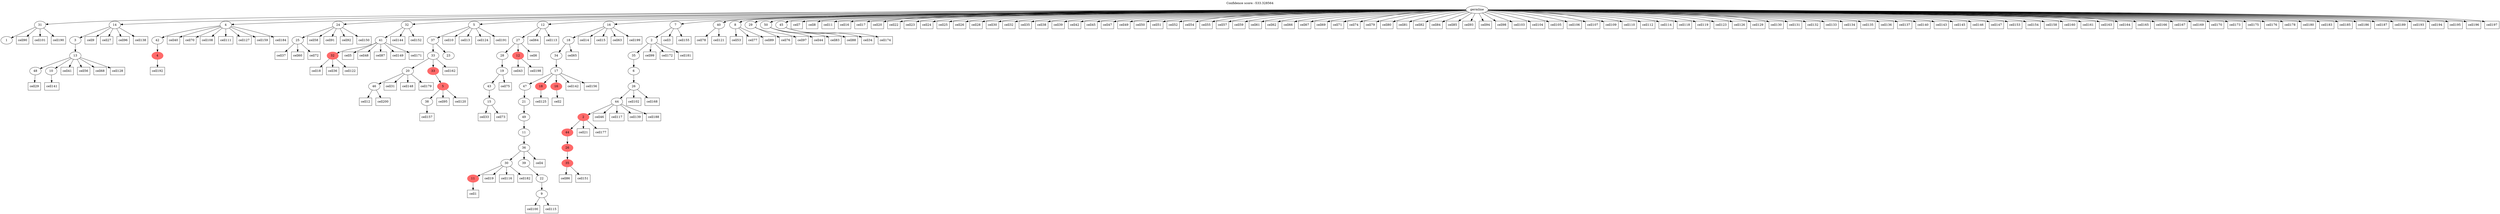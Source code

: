 digraph g {
	"61" -> "62";
	"62" [label="1"];
	"57" -> "58";
	"58" [label="48"];
	"57" -> "59";
	"59" [label="10"];
	"56" -> "57";
	"57" [label="13"];
	"55" -> "56";
	"56" [label="3"];
	"51" -> "52";
	"52" [color=indianred1, style=filled, label="4"];
	"50" -> "51";
	"51" [label="42"];
	"48" -> "49";
	"49" [label="25"];
	"46" -> "47";
	"47" [color=indianred1, style=filled, label="32"];
	"45" -> "46";
	"46" [label="41"];
	"41" -> "42";
	"42" [label="46"];
	"39" -> "40";
	"40" [label="38"];
	"38" -> "39";
	"39" [color=indianred1, style=filled, label="5"];
	"37" -> "38";
	"38" [color=indianred1, style=filled, label="33"];
	"37" -> "41";
	"41" [label="20"];
	"36" -> "37";
	"37" [label="33"];
	"36" -> "43";
	"43" [label="23"];
	"35" -> "36";
	"36" [label="37"];
	"32" -> "33";
	"33" [label="15"];
	"31" -> "32";
	"32" [label="43"];
	"30" -> "31";
	"31" [label="19"];
	"29" -> "30";
	"30" [label="28"];
	"29" -> "34";
	"34" [color=indianred1, style=filled, label="12"];
	"28" -> "29";
	"29" [label="27"];
	"24" -> "25";
	"25" [color=indianred1, style=filled, label="11"];
	"22" -> "23";
	"23" [label="9"];
	"21" -> "22";
	"22" [label="22"];
	"20" -> "21";
	"21" [label="39"];
	"20" -> "24";
	"24" [label="30"];
	"19" -> "20";
	"20" [label="36"];
	"18" -> "19";
	"19" [label="11"];
	"17" -> "18";
	"18" [label="49"];
	"16" -> "17";
	"17" [label="21"];
	"14" -> "15";
	"15" [color=indianred1, style=filled, label="18"];
	"14" -> "16";
	"16" [label="47"];
	"14" -> "26";
	"26" [color=indianred1, style=filled, label="16"];
	"13" -> "14";
	"14" [label="17"];
	"12" -> "13";
	"13" [label="34"];
	"11" -> "12";
	"12" [label="18"];
	"9" -> "10";
	"10" [color=indianred1, style=filled, label="35"];
	"8" -> "9";
	"9" [color=indianred1, style=filled, label="26"];
	"7" -> "8";
	"8" [color=indianred1, style=filled, label="44"];
	"6" -> "7";
	"7" [color=indianred1, style=filled, label="2"];
	"5" -> "6";
	"6" [label="44"];
	"4" -> "5";
	"5" [label="26"];
	"3" -> "4";
	"4" [label="6"];
	"2" -> "3";
	"3" [label="35"];
	"1" -> "2";
	"2" [label="2"];
	"0" -> "1";
	"1" [label="7"];
	"0" -> "11";
	"11" [label="16"];
	"0" -> "27";
	"27" [label="40"];
	"0" -> "28";
	"28" [label="12"];
	"0" -> "35";
	"35" [label="5"];
	"0" -> "44";
	"44" [label="8"];
	"0" -> "45";
	"45" [label="32"];
	"0" -> "48";
	"48" [label="24"];
	"0" -> "50";
	"50" [label="4"];
	"0" -> "53";
	"53" [label="29"];
	"0" -> "54";
	"54" [label="50"];
	"0" -> "55";
	"55" [label="14"];
	"0" -> "60";
	"60" [label="45"];
	"0" -> "61";
	"61" [label="31"];
	"0" [label="germline"];
	"25" -> "cell1";
	"cell1" [shape=box];
	"26" -> "cell2";
	"cell2" [shape=box];
	"1" -> "cell3";
	"cell3" [shape=box];
	"20" -> "cell4";
	"cell4" [shape=box];
	"46" -> "cell5";
	"cell5" [shape=box];
	"29" -> "cell6";
	"cell6" [shape=box];
	"0" -> "cell7";
	"cell7" [shape=box];
	"0" -> "cell8";
	"cell8" [shape=box];
	"55" -> "cell9";
	"cell9" [shape=box];
	"35" -> "cell10";
	"cell10" [shape=box];
	"0" -> "cell11";
	"cell11" [shape=box];
	"42" -> "cell12";
	"cell12" [shape=box];
	"35" -> "cell13";
	"cell13" [shape=box];
	"11" -> "cell14";
	"cell14" [shape=box];
	"11" -> "cell15";
	"cell15" [shape=box];
	"0" -> "cell16";
	"cell16" [shape=box];
	"0" -> "cell17";
	"cell17" [shape=box];
	"47" -> "cell18";
	"cell18" [shape=box];
	"24" -> "cell19";
	"cell19" [shape=box];
	"0" -> "cell20";
	"cell20" [shape=box];
	"7" -> "cell21";
	"cell21" [shape=box];
	"0" -> "cell22";
	"cell22" [shape=box];
	"0" -> "cell23";
	"cell23" [shape=box];
	"0" -> "cell24";
	"cell24" [shape=box];
	"0" -> "cell25";
	"cell25" [shape=box];
	"0" -> "cell26";
	"cell26" [shape=box];
	"55" -> "cell27";
	"cell27" [shape=box];
	"0" -> "cell28";
	"cell28" [shape=box];
	"58" -> "cell29";
	"cell29" [shape=box];
	"0" -> "cell30";
	"cell30" [shape=box];
	"41" -> "cell31";
	"cell31" [shape=box];
	"0" -> "cell32";
	"cell32" [shape=box];
	"33" -> "cell33";
	"cell33" [shape=box];
	"60" -> "cell34";
	"cell34" [shape=box];
	"0" -> "cell35";
	"cell35" [shape=box];
	"47" -> "cell36";
	"cell36" [shape=box];
	"49" -> "cell37";
	"cell37" [shape=box];
	"0" -> "cell38";
	"cell38" [shape=box];
	"0" -> "cell39";
	"cell39" [shape=box];
	"50" -> "cell40";
	"cell40" [shape=box];
	"57" -> "cell41";
	"cell41" [shape=box];
	"0" -> "cell42";
	"cell42" [shape=box];
	"34" -> "cell43";
	"cell43" [shape=box];
	"54" -> "cell44";
	"cell44" [shape=box];
	"0" -> "cell45";
	"cell45" [shape=box];
	"6" -> "cell46";
	"cell46" [shape=box];
	"0" -> "cell47";
	"cell47" [shape=box];
	"46" -> "cell48";
	"cell48" [shape=box];
	"0" -> "cell49";
	"cell49" [shape=box];
	"0" -> "cell50";
	"cell50" [shape=box];
	"0" -> "cell51";
	"cell51" [shape=box];
	"0" -> "cell52";
	"cell52" [shape=box];
	"44" -> "cell53";
	"cell53" [shape=box];
	"0" -> "cell54";
	"cell54" [shape=box];
	"0" -> "cell55";
	"cell55" [shape=box];
	"57" -> "cell56";
	"cell56" [shape=box];
	"0" -> "cell57";
	"cell57" [shape=box];
	"48" -> "cell58";
	"cell58" [shape=box];
	"0" -> "cell59";
	"cell59" [shape=box];
	"49" -> "cell60";
	"cell60" [shape=box];
	"0" -> "cell61";
	"cell61" [shape=box];
	"0" -> "cell62";
	"cell62" [shape=box];
	"11" -> "cell63";
	"cell63" [shape=box];
	"28" -> "cell64";
	"cell64" [shape=box];
	"12" -> "cell65";
	"cell65" [shape=box];
	"0" -> "cell66";
	"cell66" [shape=box];
	"0" -> "cell67";
	"cell67" [shape=box];
	"57" -> "cell68";
	"cell68" [shape=box];
	"0" -> "cell69";
	"cell69" [shape=box];
	"50" -> "cell70";
	"cell70" [shape=box];
	"0" -> "cell71";
	"cell71" [shape=box];
	"49" -> "cell72";
	"cell72" [shape=box];
	"33" -> "cell73";
	"cell73" [shape=box];
	"0" -> "cell74";
	"cell74" [shape=box];
	"31" -> "cell75";
	"cell75" [shape=box];
	"53" -> "cell76";
	"cell76" [shape=box];
	"44" -> "cell77";
	"cell77" [shape=box];
	"27" -> "cell78";
	"cell78" [shape=box];
	"0" -> "cell79";
	"cell79" [shape=box];
	"0" -> "cell80";
	"cell80" [shape=box];
	"0" -> "cell81";
	"cell81" [shape=box];
	"0" -> "cell82";
	"cell82" [shape=box];
	"54" -> "cell83";
	"cell83" [shape=box];
	"0" -> "cell84";
	"cell84" [shape=box];
	"0" -> "cell85";
	"cell85" [shape=box];
	"10" -> "cell86";
	"cell86" [shape=box];
	"46" -> "cell87";
	"cell87" [shape=box];
	"54" -> "cell88";
	"cell88" [shape=box];
	"44" -> "cell89";
	"cell89" [shape=box];
	"61" -> "cell90";
	"cell90" [shape=box];
	"48" -> "cell91";
	"cell91" [shape=box];
	"48" -> "cell92";
	"cell92" [shape=box];
	"0" -> "cell93";
	"cell93" [shape=box];
	"0" -> "cell94";
	"cell94" [shape=box];
	"39" -> "cell95";
	"cell95" [shape=box];
	"55" -> "cell96";
	"cell96" [shape=box];
	"53" -> "cell97";
	"cell97" [shape=box];
	"0" -> "cell98";
	"cell98" [shape=box];
	"2" -> "cell99";
	"cell99" [shape=box];
	"23" -> "cell100";
	"cell100" [shape=box];
	"61" -> "cell101";
	"cell101" [shape=box];
	"5" -> "cell102";
	"cell102" [shape=box];
	"0" -> "cell103";
	"cell103" [shape=box];
	"0" -> "cell104";
	"cell104" [shape=box];
	"0" -> "cell105";
	"cell105" [shape=box];
	"0" -> "cell106";
	"cell106" [shape=box];
	"0" -> "cell107";
	"cell107" [shape=box];
	"50" -> "cell108";
	"cell108" [shape=box];
	"0" -> "cell109";
	"cell109" [shape=box];
	"0" -> "cell110";
	"cell110" [shape=box];
	"50" -> "cell111";
	"cell111" [shape=box];
	"0" -> "cell112";
	"cell112" [shape=box];
	"28" -> "cell113";
	"cell113" [shape=box];
	"0" -> "cell114";
	"cell114" [shape=box];
	"23" -> "cell115";
	"cell115" [shape=box];
	"24" -> "cell116";
	"cell116" [shape=box];
	"6" -> "cell117";
	"cell117" [shape=box];
	"0" -> "cell118";
	"cell118" [shape=box];
	"0" -> "cell119";
	"cell119" [shape=box];
	"39" -> "cell120";
	"cell120" [shape=box];
	"27" -> "cell121";
	"cell121" [shape=box];
	"47" -> "cell122";
	"cell122" [shape=box];
	"0" -> "cell123";
	"cell123" [shape=box];
	"35" -> "cell124";
	"cell124" [shape=box];
	"15" -> "cell125";
	"cell125" [shape=box];
	"0" -> "cell126";
	"cell126" [shape=box];
	"50" -> "cell127";
	"cell127" [shape=box];
	"57" -> "cell128";
	"cell128" [shape=box];
	"0" -> "cell129";
	"cell129" [shape=box];
	"0" -> "cell130";
	"cell130" [shape=box];
	"0" -> "cell131";
	"cell131" [shape=box];
	"0" -> "cell132";
	"cell132" [shape=box];
	"0" -> "cell133";
	"cell133" [shape=box];
	"0" -> "cell134";
	"cell134" [shape=box];
	"0" -> "cell135";
	"cell135" [shape=box];
	"0" -> "cell136";
	"cell136" [shape=box];
	"0" -> "cell137";
	"cell137" [shape=box];
	"55" -> "cell138";
	"cell138" [shape=box];
	"6" -> "cell139";
	"cell139" [shape=box];
	"0" -> "cell140";
	"cell140" [shape=box];
	"59" -> "cell141";
	"cell141" [shape=box];
	"14" -> "cell142";
	"cell142" [shape=box];
	"0" -> "cell143";
	"cell143" [shape=box];
	"45" -> "cell144";
	"cell144" [shape=box];
	"0" -> "cell145";
	"cell145" [shape=box];
	"0" -> "cell146";
	"cell146" [shape=box];
	"0" -> "cell147";
	"cell147" [shape=box];
	"41" -> "cell148";
	"cell148" [shape=box];
	"46" -> "cell149";
	"cell149" [shape=box];
	"48" -> "cell150";
	"cell150" [shape=box];
	"10" -> "cell151";
	"cell151" [shape=box];
	"45" -> "cell152";
	"cell152" [shape=box];
	"0" -> "cell153";
	"cell153" [shape=box];
	"0" -> "cell154";
	"cell154" [shape=box];
	"1" -> "cell155";
	"cell155" [shape=box];
	"14" -> "cell156";
	"cell156" [shape=box];
	"40" -> "cell157";
	"cell157" [shape=box];
	"0" -> "cell158";
	"cell158" [shape=box];
	"50" -> "cell159";
	"cell159" [shape=box];
	"0" -> "cell160";
	"cell160" [shape=box];
	"0" -> "cell161";
	"cell161" [shape=box];
	"37" -> "cell162";
	"cell162" [shape=box];
	"0" -> "cell163";
	"cell163" [shape=box];
	"0" -> "cell164";
	"cell164" [shape=box];
	"0" -> "cell165";
	"cell165" [shape=box];
	"0" -> "cell166";
	"cell166" [shape=box];
	"0" -> "cell167";
	"cell167" [shape=box];
	"5" -> "cell168";
	"cell168" [shape=box];
	"0" -> "cell169";
	"cell169" [shape=box];
	"0" -> "cell170";
	"cell170" [shape=box];
	"46" -> "cell171";
	"cell171" [shape=box];
	"2" -> "cell172";
	"cell172" [shape=box];
	"0" -> "cell173";
	"cell173" [shape=box];
	"60" -> "cell174";
	"cell174" [shape=box];
	"0" -> "cell175";
	"cell175" [shape=box];
	"0" -> "cell176";
	"cell176" [shape=box];
	"7" -> "cell177";
	"cell177" [shape=box];
	"0" -> "cell178";
	"cell178" [shape=box];
	"41" -> "cell179";
	"cell179" [shape=box];
	"0" -> "cell180";
	"cell180" [shape=box];
	"2" -> "cell181";
	"cell181" [shape=box];
	"24" -> "cell182";
	"cell182" [shape=box];
	"0" -> "cell183";
	"cell183" [shape=box];
	"50" -> "cell184";
	"cell184" [shape=box];
	"0" -> "cell185";
	"cell185" [shape=box];
	"0" -> "cell186";
	"cell186" [shape=box];
	"0" -> "cell187";
	"cell187" [shape=box];
	"6" -> "cell188";
	"cell188" [shape=box];
	"0" -> "cell189";
	"cell189" [shape=box];
	"61" -> "cell190";
	"cell190" [shape=box];
	"35" -> "cell191";
	"cell191" [shape=box];
	"52" -> "cell192";
	"cell192" [shape=box];
	"0" -> "cell193";
	"cell193" [shape=box];
	"0" -> "cell194";
	"cell194" [shape=box];
	"0" -> "cell195";
	"cell195" [shape=box];
	"0" -> "cell196";
	"cell196" [shape=box];
	"0" -> "cell197";
	"cell197" [shape=box];
	"34" -> "cell198";
	"cell198" [shape=box];
	"11" -> "cell199";
	"cell199" [shape=box];
	"42" -> "cell200";
	"cell200" [shape=box];
	labelloc="t";
	label="Confidence score: -533.328564";
}

